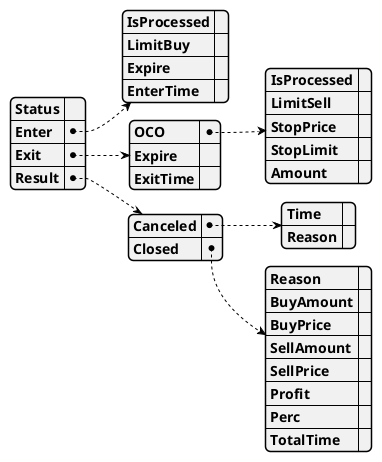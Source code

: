 @startjson
{
  "Status": "",
  "Enter": {
    "IsProcessed": "",
    "LimitBuy": "",
    "Expire": "",
    "EnterTime": ""
  },
  "Exit": {
    "OCO": {
      "IsProcessed": "",
      "LimitSell": "",
      "StopPrice": "",
      "StopLimit": "",
      "Amount": ""
    },
    "Expire": "",
    "ExitTime": ""
  },
  "Result": {
    "Canceled": {
      "Time": "",
      "Reason": ""
    },
    "Closed": {
      "Reason": "",
      "BuyAmount": "",
      "BuyPrice": "",
      "SellAmount": "",
      "SellPrice": "",
      "Profit": "",
      "Perc": "",
      "TotalTime": ""
    }
  }
}
@endjson

Status
	None: No actions will be done
	Open: LimitBuy is not filled at all
	InPosition: LimitBuy at least partially filled
  Closed: Either LimitSell or StopLimit completely executed

Canceled
  If an Limit Order is partially filled than the rest is canceled. For the sake of simlicity(for now)
  In other words, both Canceled and Closed exist at the same time